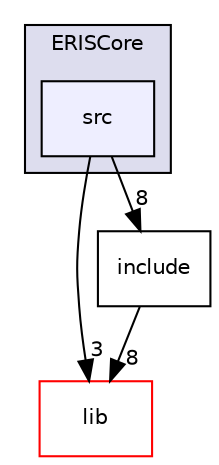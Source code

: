 digraph "C:/Users/Shadow/Documents/GitHub/ERISCore/src" {
  compound=true
  node [ fontsize="10", fontname="Helvetica"];
  edge [ labelfontsize="10", labelfontname="Helvetica"];
  subgraph clusterdir_4ef12e58aa429d652d8cf572cf893a50 {
    graph [ bgcolor="#ddddee", pencolor="black", label="ERISCore" fontname="Helvetica", fontsize="10", URL="dir_4ef12e58aa429d652d8cf572cf893a50.html"]
  dir_ea2e4922b73c8da85585e8017b6a7aa5 [shape=box, label="src", style="filled", fillcolor="#eeeeff", pencolor="black", URL="dir_ea2e4922b73c8da85585e8017b6a7aa5.html"];
  }
  dir_a1057353f0d746f72dccba68772260b8 [shape=box label="lib" fillcolor="white" style="filled" color="red" URL="dir_a1057353f0d746f72dccba68772260b8.html"];
  dir_669520111faf1f5fe18cb55910d8a8a2 [shape=box label="include" URL="dir_669520111faf1f5fe18cb55910d8a8a2.html"];
  dir_ea2e4922b73c8da85585e8017b6a7aa5->dir_a1057353f0d746f72dccba68772260b8 [headlabel="3", labeldistance=1.5 headhref="dir_000038_000006.html"];
  dir_ea2e4922b73c8da85585e8017b6a7aa5->dir_669520111faf1f5fe18cb55910d8a8a2 [headlabel="8", labeldistance=1.5 headhref="dir_000038_000003.html"];
  dir_669520111faf1f5fe18cb55910d8a8a2->dir_a1057353f0d746f72dccba68772260b8 [headlabel="8", labeldistance=1.5 headhref="dir_000003_000006.html"];
}
